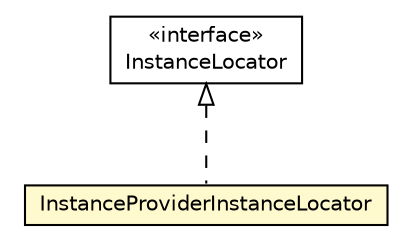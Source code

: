 #!/usr/local/bin/dot
#
# Class diagram 
# Generated by UMLGraph version R5_6_6-8-g8d7759 (http://www.umlgraph.org/)
#

digraph G {
	edge [fontname="Helvetica",fontsize=10,labelfontname="Helvetica",labelfontsize=10];
	node [fontname="Helvetica",fontsize=10,shape=plaintext];
	nodesep=0.25;
	ranksep=0.5;
	// org.dayatang.domain.InstanceLocator
	c3343 [label=<<table title="org.dayatang.domain.InstanceLocator" border="0" cellborder="1" cellspacing="0" cellpadding="2" port="p" href="../../InstanceLocator.html">
		<tr><td><table border="0" cellspacing="0" cellpadding="1">
<tr><td align="center" balign="center"> &#171;interface&#187; </td></tr>
<tr><td align="center" balign="center"> InstanceLocator </td></tr>
		</table></td></tr>
		</table>>, URL="../../InstanceLocator.html", fontname="Helvetica", fontcolor="black", fontsize=10.0];
	// org.dayatang.domain.internal.bean.InstanceProviderInstanceLocator
	c3362 [label=<<table title="org.dayatang.domain.internal.bean.InstanceProviderInstanceLocator" border="0" cellborder="1" cellspacing="0" cellpadding="2" port="p" bgcolor="lemonChiffon" href="./InstanceProviderInstanceLocator.html">
		<tr><td><table border="0" cellspacing="0" cellpadding="1">
<tr><td align="center" balign="center"> InstanceProviderInstanceLocator </td></tr>
		</table></td></tr>
		</table>>, URL="./InstanceProviderInstanceLocator.html", fontname="Helvetica", fontcolor="black", fontsize=10.0];
	//org.dayatang.domain.internal.bean.InstanceProviderInstanceLocator implements org.dayatang.domain.InstanceLocator
	c3343:p -> c3362:p [dir=back,arrowtail=empty,style=dashed];
}

